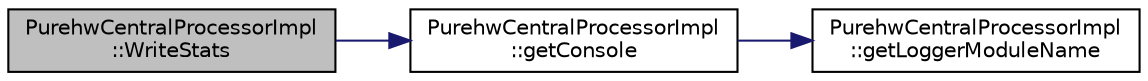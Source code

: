 digraph "PurehwCentralProcessorImpl::WriteStats"
{
 // LATEX_PDF_SIZE
  edge [fontname="Helvetica",fontsize="10",labelfontname="Helvetica",labelfontsize="10"];
  node [fontname="Helvetica",fontsize="10",shape=record];
  rankdir="LR";
  Node1 [label="PurehwCentralProcessorImpl\l::WriteStats",height=0.2,width=0.4,color="black", fillcolor="grey75", style="filled", fontcolor="black",tooltip="Writes statistics to the console."];
  Node1 -> Node2 [color="midnightblue",fontsize="10",style="solid",fontname="Helvetica"];
  Node2 [label="PurehwCentralProcessorImpl\l::getConsole",height=0.2,width=0.4,color="black", fillcolor="white", style="filled",URL="$class_purehw_central_processor_impl.html#a282b0e9e497a1f4106c211abea7454c8",tooltip="Returns access to console preset with logger module name as this class."];
  Node2 -> Node3 [color="midnightblue",fontsize="10",style="solid",fontname="Helvetica"];
  Node3 [label="PurehwCentralProcessorImpl\l::getLoggerModuleName",height=0.2,width=0.4,color="black", fillcolor="white", style="filled",URL="$class_purehw_central_processor_impl.html#a235de9ca3a345dc60d1c7caa026ef730",tooltip="Returns the logger module name of this class."];
}
